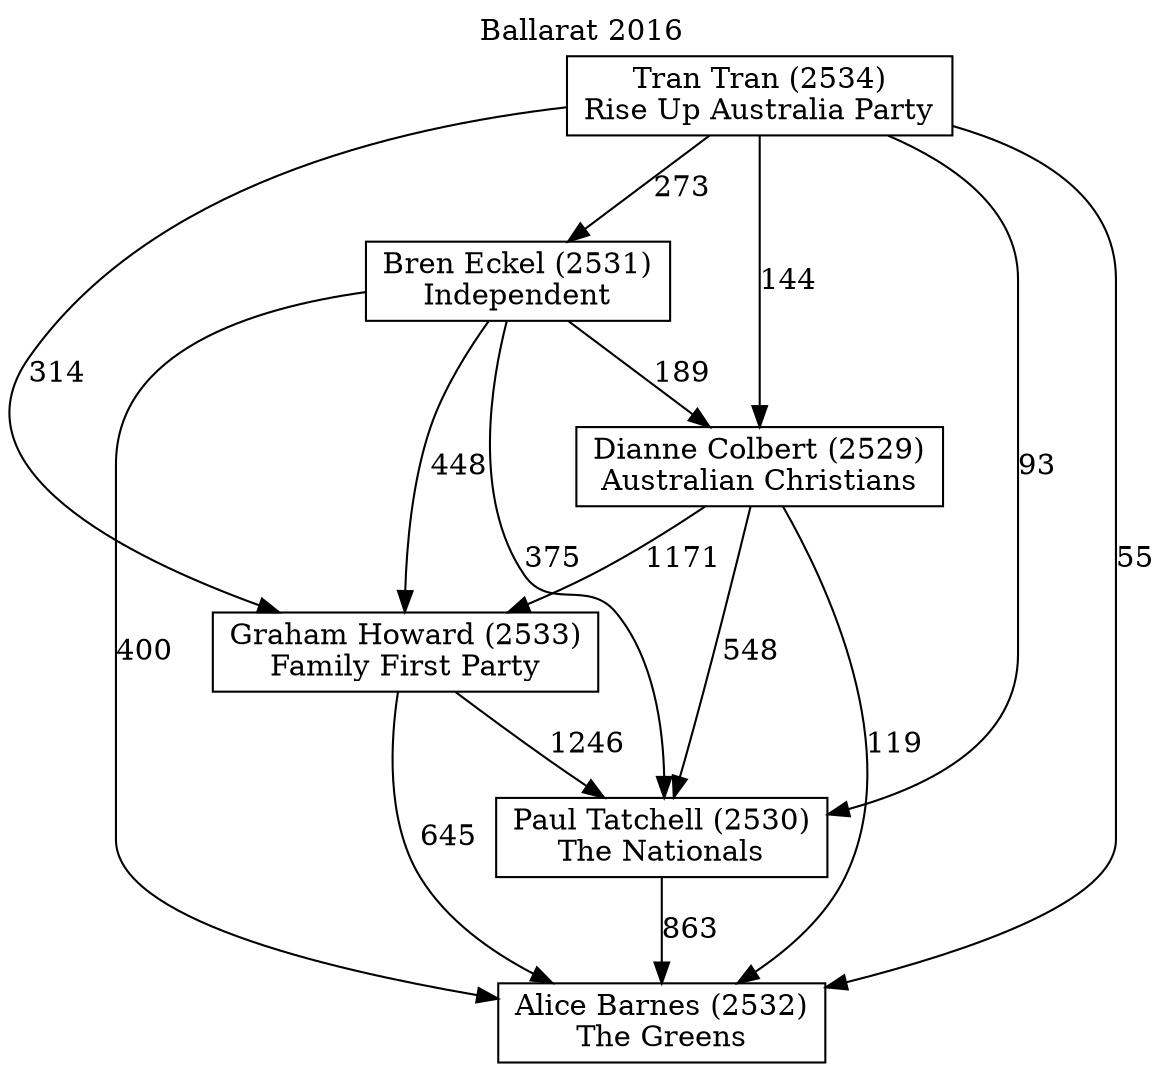 // House preference flow
digraph "Alice Barnes (2532)_Ballarat_2016" {
	graph [label="Ballarat 2016" labelloc=t mclimit=10]
	node [shape=box]
	"Paul Tatchell (2530)" [label="Paul Tatchell (2530)
The Nationals"]
	"Tran Tran (2534)" [label="Tran Tran (2534)
Rise Up Australia Party"]
	"Alice Barnes (2532)" [label="Alice Barnes (2532)
The Greens"]
	"Dianne Colbert (2529)" [label="Dianne Colbert (2529)
Australian Christians"]
	"Graham Howard (2533)" [label="Graham Howard (2533)
Family First Party"]
	"Bren Eckel (2531)" [label="Bren Eckel (2531)
Independent"]
	"Bren Eckel (2531)" -> "Paul Tatchell (2530)" [label=375]
	"Graham Howard (2533)" -> "Paul Tatchell (2530)" [label=1246]
	"Tran Tran (2534)" -> "Bren Eckel (2531)" [label=273]
	"Bren Eckel (2531)" -> "Alice Barnes (2532)" [label=400]
	"Tran Tran (2534)" -> "Dianne Colbert (2529)" [label=144]
	"Tran Tran (2534)" -> "Paul Tatchell (2530)" [label=93]
	"Bren Eckel (2531)" -> "Dianne Colbert (2529)" [label=189]
	"Tran Tran (2534)" -> "Graham Howard (2533)" [label=314]
	"Paul Tatchell (2530)" -> "Alice Barnes (2532)" [label=863]
	"Dianne Colbert (2529)" -> "Paul Tatchell (2530)" [label=548]
	"Dianne Colbert (2529)" -> "Alice Barnes (2532)" [label=119]
	"Bren Eckel (2531)" -> "Graham Howard (2533)" [label=448]
	"Graham Howard (2533)" -> "Alice Barnes (2532)" [label=645]
	"Dianne Colbert (2529)" -> "Graham Howard (2533)" [label=1171]
	"Tran Tran (2534)" -> "Alice Barnes (2532)" [label=55]
}
